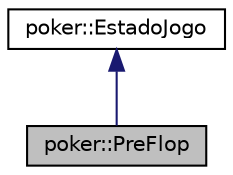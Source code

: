 digraph "poker::PreFlop"
{
  edge [fontname="Helvetica",fontsize="10",labelfontname="Helvetica",labelfontsize="10"];
  node [fontname="Helvetica",fontsize="10",shape=record];
  Node0 [label="poker::PreFlop",height=0.2,width=0.4,color="black", fillcolor="grey75", style="filled", fontcolor="black"];
  Node1 -> Node0 [dir="back",color="midnightblue",fontsize="10",style="solid",fontname="Helvetica"];
  Node1 [label="poker::EstadoJogo",height=0.2,width=0.4,color="black", fillcolor="white", style="filled",URL="$classpoker_1_1EstadoJogo.html"];
}
